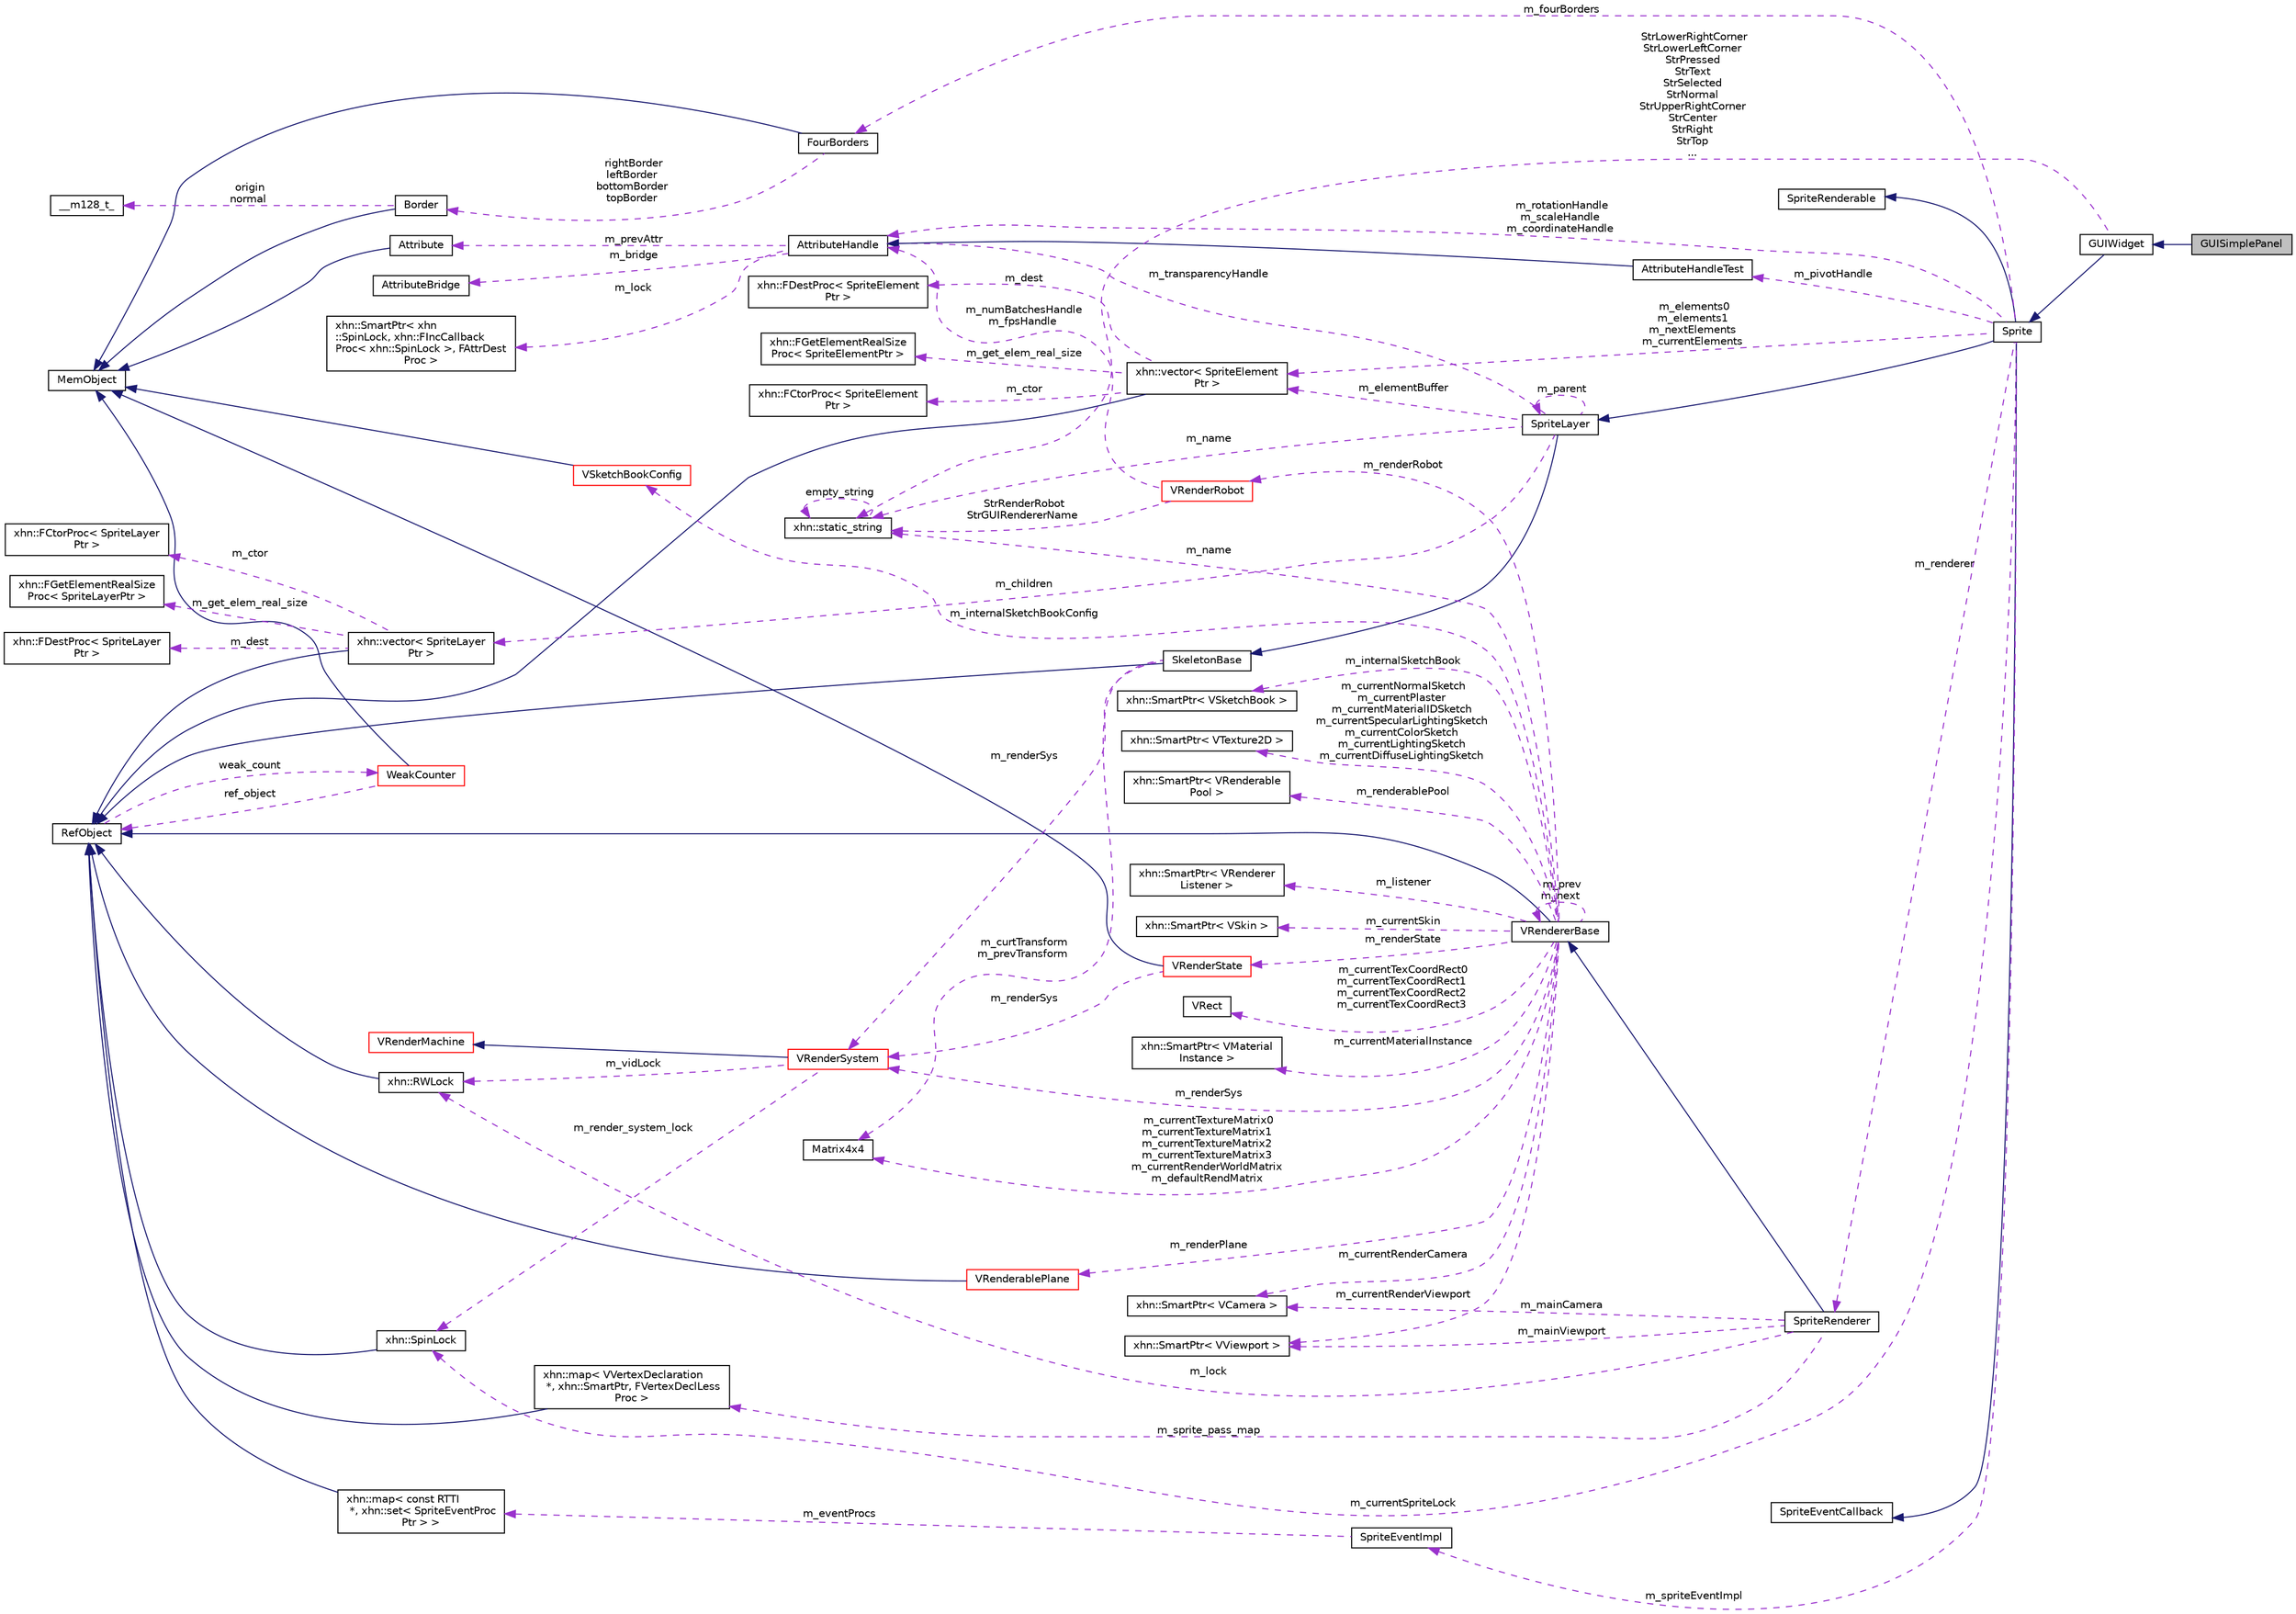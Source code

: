 digraph "GUISimplePanel"
{
  edge [fontname="Helvetica",fontsize="10",labelfontname="Helvetica",labelfontsize="10"];
  node [fontname="Helvetica",fontsize="10",shape=record];
  rankdir="LR";
  Node1 [label="GUISimplePanel",height=0.2,width=0.4,color="black", fillcolor="grey75", style="filled", fontcolor="black"];
  Node2 -> Node1 [dir="back",color="midnightblue",fontsize="10",style="solid",fontname="Helvetica"];
  Node2 [label="GUIWidget",height=0.2,width=0.4,color="black", fillcolor="white", style="filled",URL="$class_g_u_i_widget.html"];
  Node3 -> Node2 [dir="back",color="midnightblue",fontsize="10",style="solid",fontname="Helvetica"];
  Node3 [label="Sprite",height=0.2,width=0.4,color="black", fillcolor="white", style="filled",URL="$class_sprite.html",tooltip="Sprite. "];
  Node4 -> Node3 [dir="back",color="midnightblue",fontsize="10",style="solid",fontname="Helvetica"];
  Node4 [label="SpriteLayer",height=0.2,width=0.4,color="black", fillcolor="white", style="filled",URL="$class_sprite_layer.html",tooltip="SpriteLayer. "];
  Node5 -> Node4 [dir="back",color="midnightblue",fontsize="10",style="solid",fontname="Helvetica"];
  Node5 [label="SkeletonBase",height=0.2,width=0.4,color="black", fillcolor="white", style="filled",URL="$class_skeleton_base.html"];
  Node6 -> Node5 [dir="back",color="midnightblue",fontsize="10",style="solid",fontname="Helvetica"];
  Node6 [label="RefObject",height=0.2,width=0.4,color="black", fillcolor="white", style="filled",URL="$class_ref_object.html"];
  Node7 -> Node6 [dir="back",color="darkorchid3",fontsize="10",style="dashed",label=" weak_count" ,fontname="Helvetica"];
  Node7 [label="WeakCounter",height=0.2,width=0.4,color="red", fillcolor="white", style="filled",URL="$class_weak_counter.html",tooltip="WeakCounter. "];
  Node8 -> Node7 [dir="back",color="midnightblue",fontsize="10",style="solid",fontname="Helvetica"];
  Node8 [label="MemObject",height=0.2,width=0.4,color="black", fillcolor="white", style="filled",URL="$class_mem_object.html"];
  Node6 -> Node7 [dir="back",color="darkorchid3",fontsize="10",style="dashed",label=" ref_object" ,fontname="Helvetica"];
  Node9 -> Node5 [dir="back",color="darkorchid3",fontsize="10",style="dashed",label=" m_renderSys" ,fontname="Helvetica"];
  Node9 [label="VRenderSystem",height=0.2,width=0.4,color="red", fillcolor="white", style="filled",URL="$class_v_render_system.html",tooltip="VRenderSystem 渲染系统 "];
  Node10 -> Node9 [dir="back",color="midnightblue",fontsize="10",style="solid",fontname="Helvetica"];
  Node10 [label="VRenderMachine",height=0.2,width=0.4,color="red", fillcolor="white", style="filled",URL="$class_v_render_machine.html"];
  Node11 -> Node9 [dir="back",color="darkorchid3",fontsize="10",style="dashed",label=" m_vidLock" ,fontname="Helvetica"];
  Node11 [label="xhn::RWLock",height=0.2,width=0.4,color="black", fillcolor="white", style="filled",URL="$classxhn_1_1_r_w_lock.html",tooltip="RWLock. "];
  Node6 -> Node11 [dir="back",color="midnightblue",fontsize="10",style="solid",fontname="Helvetica"];
  Node12 -> Node9 [dir="back",color="darkorchid3",fontsize="10",style="dashed",label=" m_render_system_lock" ,fontname="Helvetica"];
  Node12 [label="xhn::SpinLock",height=0.2,width=0.4,color="black", fillcolor="white", style="filled",URL="$classxhn_1_1_spin_lock.html",tooltip="SpinLock. "];
  Node6 -> Node12 [dir="back",color="midnightblue",fontsize="10",style="solid",fontname="Helvetica"];
  Node13 -> Node5 [dir="back",color="darkorchid3",fontsize="10",style="dashed",label=" m_curtTransform\nm_prevTransform" ,fontname="Helvetica"];
  Node13 [label="Matrix4x4",height=0.2,width=0.4,color="black", fillcolor="white", style="filled",URL="$struct_matrix4x4.html"];
  Node4 -> Node4 [dir="back",color="darkorchid3",fontsize="10",style="dashed",label=" m_parent" ,fontname="Helvetica"];
  Node14 -> Node4 [dir="back",color="darkorchid3",fontsize="10",style="dashed",label=" m_elementBuffer" ,fontname="Helvetica"];
  Node14 [label="xhn::vector\< SpriteElement\lPtr \>",height=0.2,width=0.4,color="black", fillcolor="white", style="filled",URL="$classxhn_1_1vector.html"];
  Node6 -> Node14 [dir="back",color="midnightblue",fontsize="10",style="solid",fontname="Helvetica"];
  Node15 -> Node14 [dir="back",color="darkorchid3",fontsize="10",style="dashed",label=" m_get_elem_real_size" ,fontname="Helvetica"];
  Node15 [label="xhn::FGetElementRealSize\lProc\< SpriteElementPtr \>",height=0.2,width=0.4,color="black", fillcolor="white", style="filled",URL="$structxhn_1_1_f_get_element_real_size_proc.html"];
  Node16 -> Node14 [dir="back",color="darkorchid3",fontsize="10",style="dashed",label=" m_ctor" ,fontname="Helvetica"];
  Node16 [label="xhn::FCtorProc\< SpriteElement\lPtr \>",height=0.2,width=0.4,color="black", fillcolor="white", style="filled",URL="$structxhn_1_1_f_ctor_proc.html"];
  Node17 -> Node14 [dir="back",color="darkorchid3",fontsize="10",style="dashed",label=" m_dest" ,fontname="Helvetica"];
  Node17 [label="xhn::FDestProc\< SpriteElement\lPtr \>",height=0.2,width=0.4,color="black", fillcolor="white", style="filled",URL="$structxhn_1_1_f_dest_proc.html"];
  Node18 -> Node4 [dir="back",color="darkorchid3",fontsize="10",style="dashed",label=" m_transparencyHandle" ,fontname="Helvetica"];
  Node18 [label="AttributeHandle",height=0.2,width=0.4,color="black", fillcolor="white", style="filled",URL="$class_attribute_handle.html"];
  Node19 -> Node18 [dir="back",color="darkorchid3",fontsize="10",style="dashed",label=" m_lock" ,fontname="Helvetica"];
  Node19 [label="xhn::SmartPtr\< xhn\l::SpinLock, xhn::FIncCallback\lProc\< xhn::SpinLock \>, FAttrDest\lProc \>",height=0.2,width=0.4,color="black", fillcolor="white", style="filled",URL="$classxhn_1_1_smart_ptr.html"];
  Node20 -> Node18 [dir="back",color="darkorchid3",fontsize="10",style="dashed",label=" m_prevAttr" ,fontname="Helvetica"];
  Node20 [label="Attribute",height=0.2,width=0.4,color="black", fillcolor="white", style="filled",URL="$class_attribute.html"];
  Node8 -> Node20 [dir="back",color="midnightblue",fontsize="10",style="solid",fontname="Helvetica"];
  Node21 -> Node18 [dir="back",color="darkorchid3",fontsize="10",style="dashed",label=" m_bridge" ,fontname="Helvetica"];
  Node21 [label="AttributeBridge",height=0.2,width=0.4,color="black", fillcolor="white", style="filled",URL="$class_attribute_bridge.html"];
  Node22 -> Node4 [dir="back",color="darkorchid3",fontsize="10",style="dashed",label=" m_name" ,fontname="Helvetica"];
  Node22 [label="xhn::static_string",height=0.2,width=0.4,color="black", fillcolor="white", style="filled",URL="$classxhn_1_1static__string.html"];
  Node22 -> Node22 [dir="back",color="darkorchid3",fontsize="10",style="dashed",label=" empty_string" ,fontname="Helvetica"];
  Node23 -> Node4 [dir="back",color="darkorchid3",fontsize="10",style="dashed",label=" m_children" ,fontname="Helvetica"];
  Node23 [label="xhn::vector\< SpriteLayer\lPtr \>",height=0.2,width=0.4,color="black", fillcolor="white", style="filled",URL="$classxhn_1_1vector.html"];
  Node6 -> Node23 [dir="back",color="midnightblue",fontsize="10",style="solid",fontname="Helvetica"];
  Node24 -> Node23 [dir="back",color="darkorchid3",fontsize="10",style="dashed",label=" m_ctor" ,fontname="Helvetica"];
  Node24 [label="xhn::FCtorProc\< SpriteLayer\lPtr \>",height=0.2,width=0.4,color="black", fillcolor="white", style="filled",URL="$structxhn_1_1_f_ctor_proc.html"];
  Node25 -> Node23 [dir="back",color="darkorchid3",fontsize="10",style="dashed",label=" m_get_elem_real_size" ,fontname="Helvetica"];
  Node25 [label="xhn::FGetElementRealSize\lProc\< SpriteLayerPtr \>",height=0.2,width=0.4,color="black", fillcolor="white", style="filled",URL="$structxhn_1_1_f_get_element_real_size_proc.html"];
  Node26 -> Node23 [dir="back",color="darkorchid3",fontsize="10",style="dashed",label=" m_dest" ,fontname="Helvetica"];
  Node26 [label="xhn::FDestProc\< SpriteLayer\lPtr \>",height=0.2,width=0.4,color="black", fillcolor="white", style="filled",URL="$structxhn_1_1_f_dest_proc.html"];
  Node27 -> Node3 [dir="back",color="midnightblue",fontsize="10",style="solid",fontname="Helvetica"];
  Node27 [label="SpriteEventCallback",height=0.2,width=0.4,color="black", fillcolor="white", style="filled",URL="$class_sprite_event_callback.html"];
  Node28 -> Node3 [dir="back",color="midnightblue",fontsize="10",style="solid",fontname="Helvetica"];
  Node28 [label="SpriteRenderable",height=0.2,width=0.4,color="black", fillcolor="white", style="filled",URL="$class_sprite_renderable.html"];
  Node14 -> Node3 [dir="back",color="darkorchid3",fontsize="10",style="dashed",label=" m_elements0\nm_elements1\nm_nextElements\nm_currentElements" ,fontname="Helvetica"];
  Node29 -> Node3 [dir="back",color="darkorchid3",fontsize="10",style="dashed",label=" m_fourBorders" ,fontname="Helvetica"];
  Node29 [label="FourBorders",height=0.2,width=0.4,color="black", fillcolor="white", style="filled",URL="$struct_four_borders.html"];
  Node8 -> Node29 [dir="back",color="midnightblue",fontsize="10",style="solid",fontname="Helvetica"];
  Node30 -> Node29 [dir="back",color="darkorchid3",fontsize="10",style="dashed",label=" rightBorder\nleftBorder\nbottomBorder\ntopBorder" ,fontname="Helvetica"];
  Node30 [label="Border",height=0.2,width=0.4,color="black", fillcolor="white", style="filled",URL="$class_border.html"];
  Node8 -> Node30 [dir="back",color="midnightblue",fontsize="10",style="solid",fontname="Helvetica"];
  Node31 -> Node30 [dir="back",color="darkorchid3",fontsize="10",style="dashed",label=" origin\nnormal" ,fontname="Helvetica"];
  Node31 [label="__m128_t_",height=0.2,width=0.4,color="black", fillcolor="white", style="filled",URL="$struct____m128__t__.html"];
  Node12 -> Node3 [dir="back",color="darkorchid3",fontsize="10",style="dashed",label=" m_currentSpriteLock" ,fontname="Helvetica"];
  Node18 -> Node3 [dir="back",color="darkorchid3",fontsize="10",style="dashed",label=" m_rotationHandle\nm_scaleHandle\nm_coordinateHandle" ,fontname="Helvetica"];
  Node32 -> Node3 [dir="back",color="darkorchid3",fontsize="10",style="dashed",label=" m_pivotHandle" ,fontname="Helvetica"];
  Node32 [label="AttributeHandleTest",height=0.2,width=0.4,color="black", fillcolor="white", style="filled",URL="$class_attribute_handle_test.html"];
  Node18 -> Node32 [dir="back",color="midnightblue",fontsize="10",style="solid",fontname="Helvetica"];
  Node33 -> Node3 [dir="back",color="darkorchid3",fontsize="10",style="dashed",label=" m_spriteEventImpl" ,fontname="Helvetica"];
  Node33 [label="SpriteEventImpl",height=0.2,width=0.4,color="black", fillcolor="white", style="filled",URL="$class_sprite_event_impl.html",tooltip="SpriteEventImpl. "];
  Node34 -> Node33 [dir="back",color="darkorchid3",fontsize="10",style="dashed",label=" m_eventProcs" ,fontname="Helvetica"];
  Node34 [label="xhn::map\< const RTTI\l *, xhn::set\< SpriteEventProc\lPtr \> \>",height=0.2,width=0.4,color="black", fillcolor="white", style="filled",URL="$classxhn_1_1map.html"];
  Node6 -> Node34 [dir="back",color="midnightblue",fontsize="10",style="solid",fontname="Helvetica"];
  Node35 -> Node3 [dir="back",color="darkorchid3",fontsize="10",style="dashed",label=" m_renderer" ,fontname="Helvetica"];
  Node35 [label="SpriteRenderer",height=0.2,width=0.4,color="black", fillcolor="white", style="filled",URL="$class_sprite_renderer.html",tooltip="SpriteRenderer. "];
  Node36 -> Node35 [dir="back",color="midnightblue",fontsize="10",style="solid",fontname="Helvetica"];
  Node36 [label="VRendererBase",height=0.2,width=0.4,color="black", fillcolor="white", style="filled",URL="$class_v_renderer_base.html",tooltip="VRendererBase 渲染器基类 "];
  Node6 -> Node36 [dir="back",color="midnightblue",fontsize="10",style="solid",fontname="Helvetica"];
  Node37 -> Node36 [dir="back",color="darkorchid3",fontsize="10",style="dashed",label=" m_renderPlane" ,fontname="Helvetica"];
  Node37 [label="VRenderablePlane",height=0.2,width=0.4,color="red", fillcolor="white", style="filled",URL="$class_v_renderable_plane.html",tooltip="VRenderablePlane 片状的Renderable. "];
  Node6 -> Node37 [dir="back",color="midnightblue",fontsize="10",style="solid",fontname="Helvetica"];
  Node9 -> Node36 [dir="back",color="darkorchid3",fontsize="10",style="dashed",label=" m_renderSys" ,fontname="Helvetica"];
  Node38 -> Node36 [dir="back",color="darkorchid3",fontsize="10",style="dashed",label=" m_currentSkin" ,fontname="Helvetica"];
  Node38 [label="xhn::SmartPtr\< VSkin \>",height=0.2,width=0.4,color="black", fillcolor="white", style="filled",URL="$classxhn_1_1_smart_ptr.html"];
  Node39 -> Node36 [dir="back",color="darkorchid3",fontsize="10",style="dashed",label=" m_currentTexCoordRect0\nm_currentTexCoordRect1\nm_currentTexCoordRect2\nm_currentTexCoordRect3" ,fontname="Helvetica"];
  Node39 [label="VRect",height=0.2,width=0.4,color="black", fillcolor="white", style="filled",URL="$class_v_rect.html"];
  Node36 -> Node36 [dir="back",color="darkorchid3",fontsize="10",style="dashed",label=" m_prev\nm_next" ,fontname="Helvetica"];
  Node40 -> Node36 [dir="back",color="darkorchid3",fontsize="10",style="dashed",label=" m_internalSketchBookConfig" ,fontname="Helvetica"];
  Node40 [label="VSketchBookConfig",height=0.2,width=0.4,color="red", fillcolor="white", style="filled",URL="$struct_v_sketch_book_config.html"];
  Node8 -> Node40 [dir="back",color="midnightblue",fontsize="10",style="solid",fontname="Helvetica"];
  Node41 -> Node36 [dir="back",color="darkorchid3",fontsize="10",style="dashed",label=" m_currentRenderViewport" ,fontname="Helvetica"];
  Node41 [label="xhn::SmartPtr\< VViewport \>",height=0.2,width=0.4,color="black", fillcolor="white", style="filled",URL="$classxhn_1_1_smart_ptr.html"];
  Node42 -> Node36 [dir="back",color="darkorchid3",fontsize="10",style="dashed",label=" m_currentMaterialInstance" ,fontname="Helvetica"];
  Node42 [label="xhn::SmartPtr\< VMaterial\lInstance \>",height=0.2,width=0.4,color="black", fillcolor="white", style="filled",URL="$classxhn_1_1_smart_ptr.html"];
  Node43 -> Node36 [dir="back",color="darkorchid3",fontsize="10",style="dashed",label=" m_internalSketchBook" ,fontname="Helvetica"];
  Node43 [label="xhn::SmartPtr\< VSketchBook \>",height=0.2,width=0.4,color="black", fillcolor="white", style="filled",URL="$classxhn_1_1_smart_ptr.html"];
  Node44 -> Node36 [dir="back",color="darkorchid3",fontsize="10",style="dashed",label=" m_renderState" ,fontname="Helvetica"];
  Node44 [label="VRenderState",height=0.2,width=0.4,color="red", fillcolor="white", style="filled",URL="$class_v_render_state.html",tooltip="VRenderState 渲染状态 "];
  Node8 -> Node44 [dir="back",color="midnightblue",fontsize="10",style="solid",fontname="Helvetica"];
  Node9 -> Node44 [dir="back",color="darkorchid3",fontsize="10",style="dashed",label=" m_renderSys" ,fontname="Helvetica"];
  Node45 -> Node36 [dir="back",color="darkorchid3",fontsize="10",style="dashed",label=" m_currentNormalSketch\nm_currentPlaster\nm_currentMaterialIDSketch\nm_currentSpecularLightingSketch\nm_currentColorSketch\nm_currentLightingSketch\nm_currentDiffuseLightingSketch" ,fontname="Helvetica"];
  Node45 [label="xhn::SmartPtr\< VTexture2D \>",height=0.2,width=0.4,color="black", fillcolor="white", style="filled",URL="$classxhn_1_1_smart_ptr.html"];
  Node46 -> Node36 [dir="back",color="darkorchid3",fontsize="10",style="dashed",label=" m_renderablePool" ,fontname="Helvetica"];
  Node46 [label="xhn::SmartPtr\< VRenderable\lPool \>",height=0.2,width=0.4,color="black", fillcolor="white", style="filled",URL="$classxhn_1_1_smart_ptr.html"];
  Node47 -> Node36 [dir="back",color="darkorchid3",fontsize="10",style="dashed",label=" m_renderRobot" ,fontname="Helvetica"];
  Node47 [label="VRenderRobot",height=0.2,width=0.4,color="red", fillcolor="white", style="filled",URL="$class_v_render_robot.html",tooltip="VRenderRobot 渲染机器人 "];
  Node18 -> Node47 [dir="back",color="darkorchid3",fontsize="10",style="dashed",label=" m_numBatchesHandle\nm_fpsHandle" ,fontname="Helvetica"];
  Node22 -> Node47 [dir="back",color="darkorchid3",fontsize="10",style="dashed",label=" StrRenderRobot\nStrGUIRendererName" ,fontname="Helvetica"];
  Node48 -> Node36 [dir="back",color="darkorchid3",fontsize="10",style="dashed",label=" m_listener" ,fontname="Helvetica"];
  Node48 [label="xhn::SmartPtr\< VRenderer\lListener \>",height=0.2,width=0.4,color="black", fillcolor="white", style="filled",URL="$classxhn_1_1_smart_ptr.html"];
  Node49 -> Node36 [dir="back",color="darkorchid3",fontsize="10",style="dashed",label=" m_currentRenderCamera" ,fontname="Helvetica"];
  Node49 [label="xhn::SmartPtr\< VCamera \>",height=0.2,width=0.4,color="black", fillcolor="white", style="filled",URL="$classxhn_1_1_smart_ptr.html"];
  Node13 -> Node36 [dir="back",color="darkorchid3",fontsize="10",style="dashed",label=" m_currentTextureMatrix0\nm_currentTextureMatrix1\nm_currentTextureMatrix2\nm_currentTextureMatrix3\nm_currentRenderWorldMatrix\nm_defaultRendMatrix" ,fontname="Helvetica"];
  Node22 -> Node36 [dir="back",color="darkorchid3",fontsize="10",style="dashed",label=" m_name" ,fontname="Helvetica"];
  Node11 -> Node35 [dir="back",color="darkorchid3",fontsize="10",style="dashed",label=" m_lock" ,fontname="Helvetica"];
  Node50 -> Node35 [dir="back",color="darkorchid3",fontsize="10",style="dashed",label=" m_sprite_pass_map" ,fontname="Helvetica"];
  Node50 [label="xhn::map\< VVertexDeclaration\l *, xhn::SmartPtr, FVertexDeclLess\lProc \>",height=0.2,width=0.4,color="black", fillcolor="white", style="filled",URL="$classxhn_1_1map.html"];
  Node6 -> Node50 [dir="back",color="midnightblue",fontsize="10",style="solid",fontname="Helvetica"];
  Node41 -> Node35 [dir="back",color="darkorchid3",fontsize="10",style="dashed",label=" m_mainViewport" ,fontname="Helvetica"];
  Node49 -> Node35 [dir="back",color="darkorchid3",fontsize="10",style="dashed",label=" m_mainCamera" ,fontname="Helvetica"];
  Node22 -> Node2 [dir="back",color="darkorchid3",fontsize="10",style="dashed",label=" StrLowerRightCorner\nStrLowerLeftCorner\nStrPressed\nStrText\nStrSelected\nStrNormal\nStrUpperRightCorner\nStrCenter\nStrRight\nStrTop\n..." ,fontname="Helvetica"];
}
